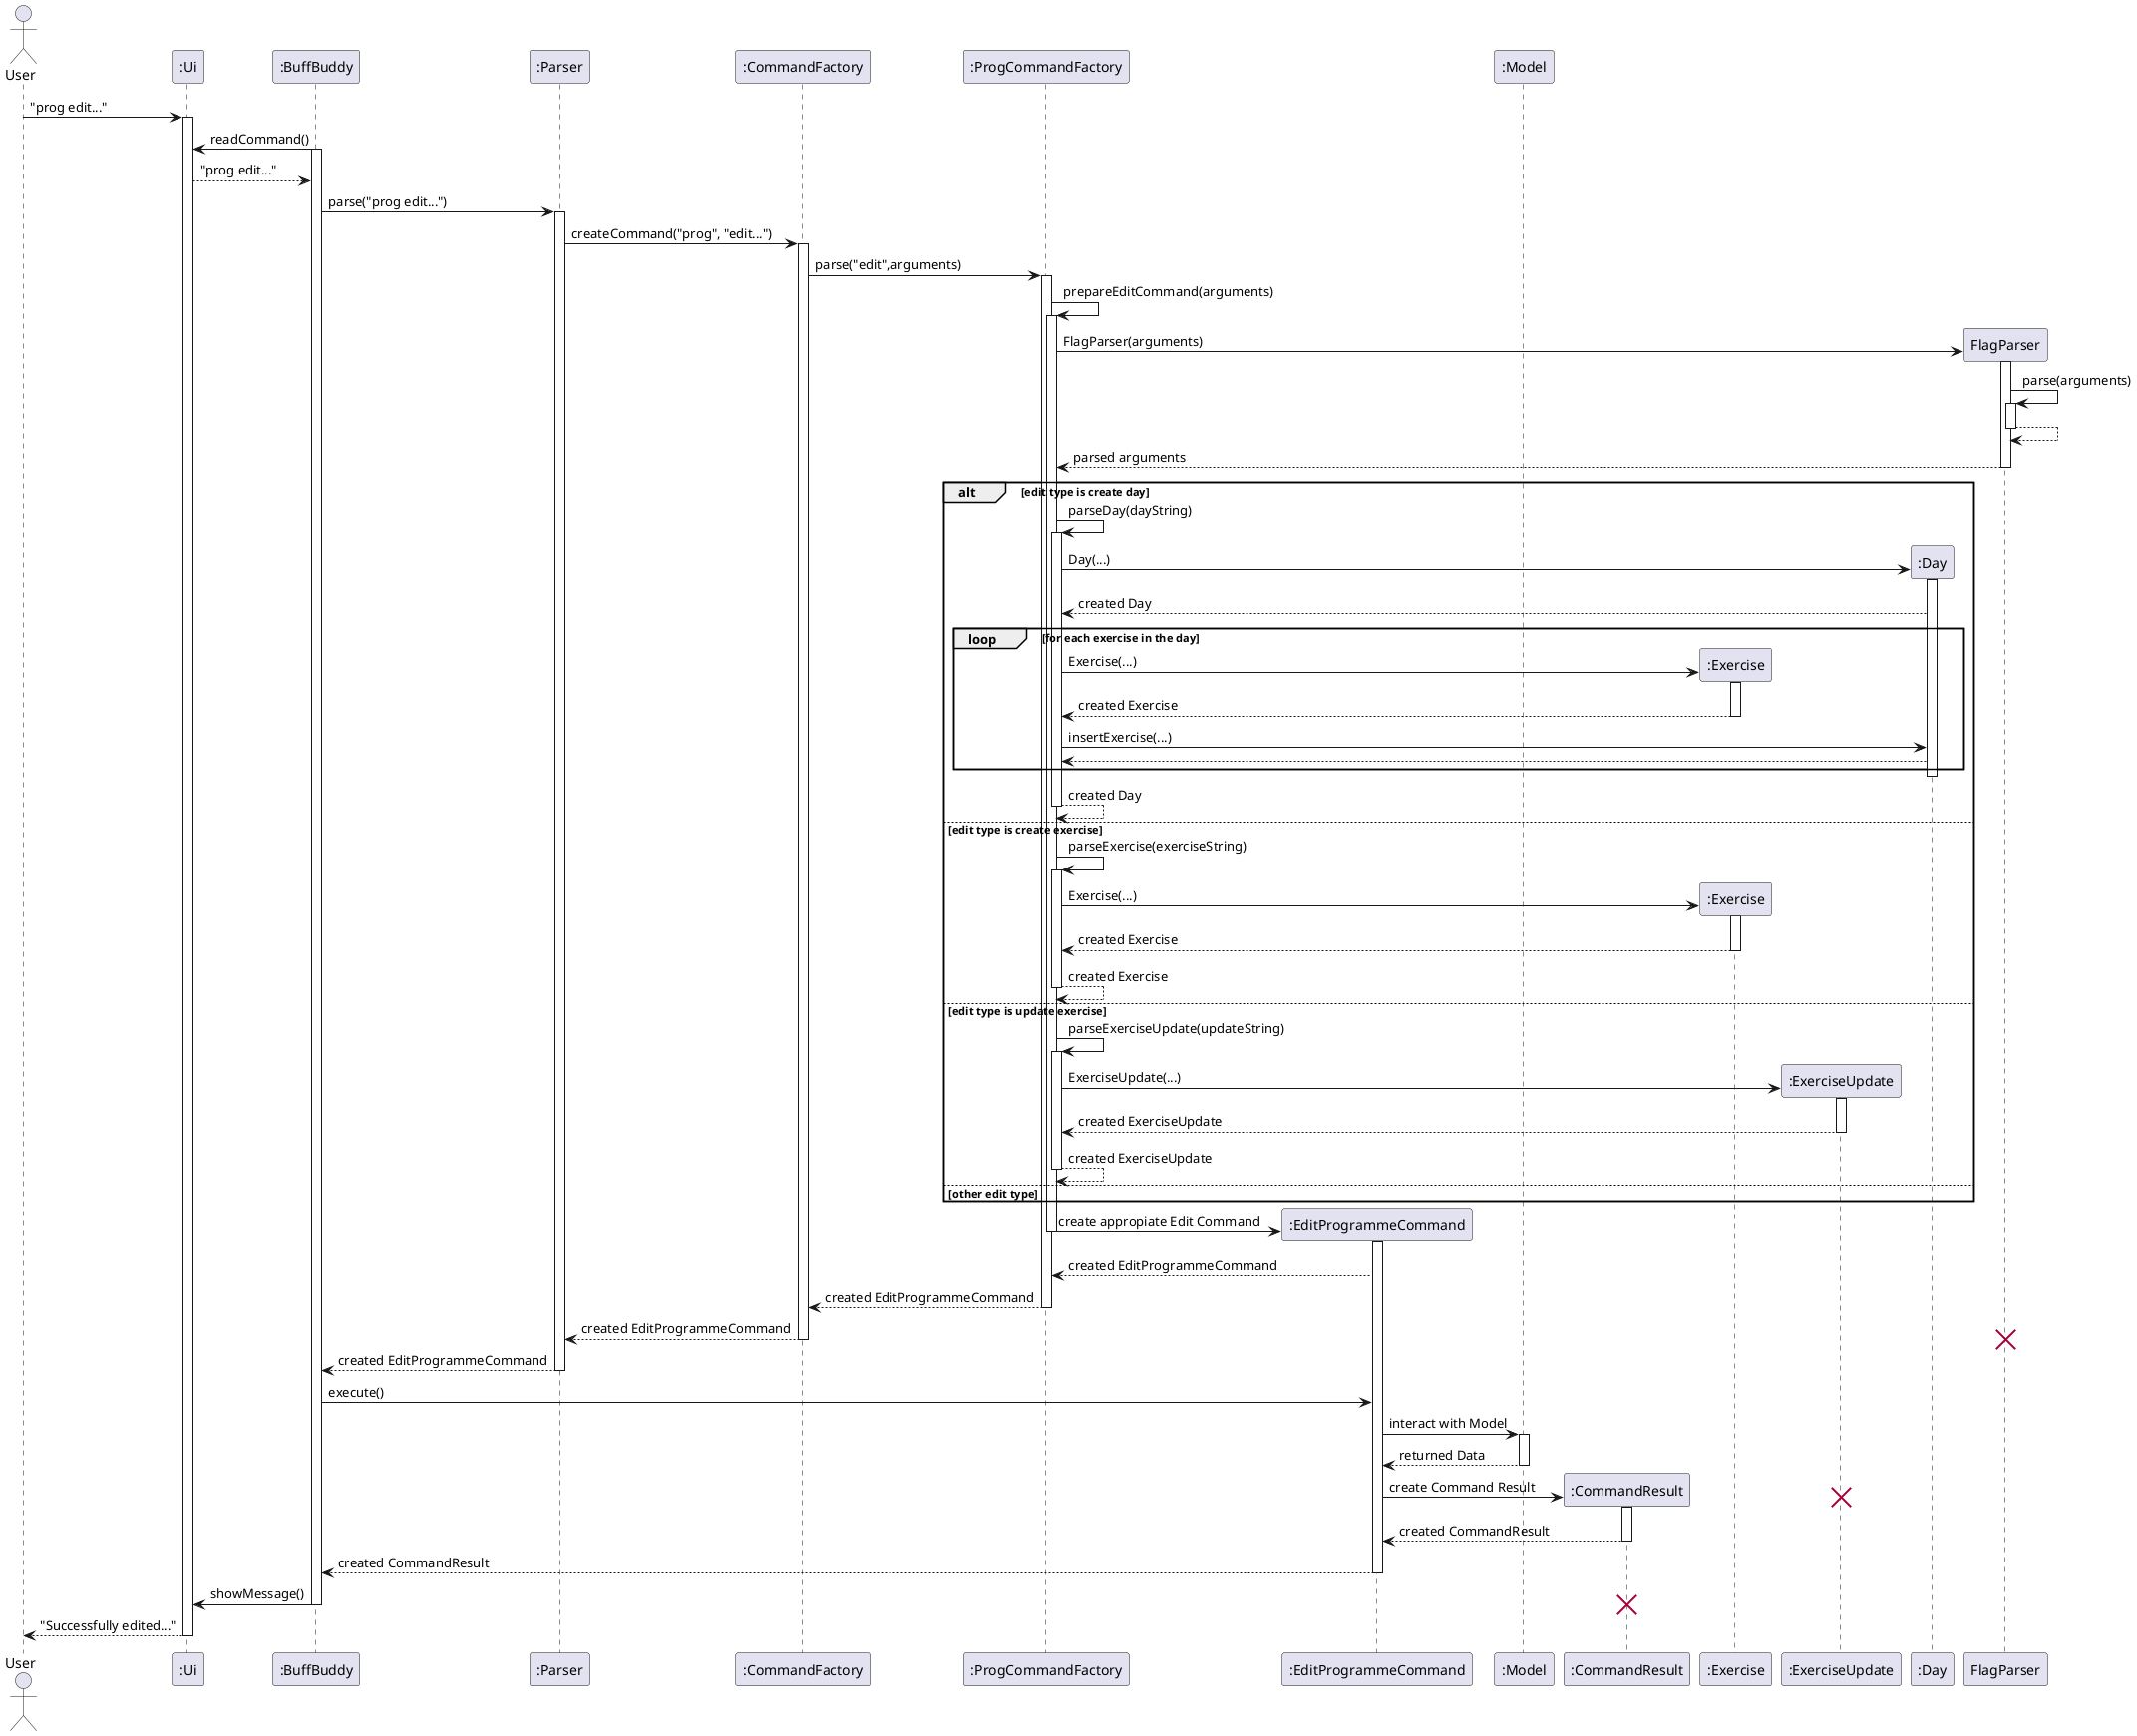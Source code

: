 @startuml
actor User
participant ":Ui" as Ui
participant ":BuffBuddy" as BuffBuddy
participant ":Parser" as Parser
participant ":CommandFactory" as CommandFactory
participant ":ProgCommandFactory" as ProgCommandFactory
participant ":EditProgrammeCommand" as Command
participant ":Model" as Model
participant ":CommandResult" as CommandResult
participant ":Exercise" as Exercise
participant ":ExerciseUpdate" as ExerciseUpdate
participant ":Day" as Day

User -> Ui : "prog edit..."
activate Ui
BuffBuddy -> Ui: readCommand()
activate BuffBuddy
Ui --> BuffBuddy : "prog edit..."

BuffBuddy -> Parser : parse("prog edit...")
activate Parser

Parser -> CommandFactory : createCommand("prog", "edit...")

activate CommandFactory

CommandFactory -> ProgCommandFactory : parse("edit",arguments)

activate ProgCommandFactory

ProgCommandFactory -> ProgCommandFactory : prepareEditCommand(arguments)
activate ProgCommandFactory

create FlagParser

ProgCommandFactory -> FlagParser: FlagParser(arguments)
activate FlagParser
FlagParser -> FlagParser : parse(arguments)
activate FlagParser
FlagParser --> FlagParser
deactivate FlagParser
ProgCommandFactory <-- FlagParser: parsed arguments
deactivate FlagParser

alt edit type is create day
    ProgCommandFactory -> ProgCommandFactory: parseDay(dayString)
    activate ProgCommandFactory
    create Day
    ProgCommandFactory -> Day : Day(...)
    activate Day
    ProgCommandFactory <-- Day: created Day


    loop for each exercise in the day
        create Exercise
        ProgCommandFactory -> Exercise : Exercise(...)
        activate Exercise
        ProgCommandFactory <-- Exercise: created Exercise
        deactivate Exercise
        ProgCommandFactory -> Day : insertExercise(...)
        ProgCommandFactory <-- Day
    end

    deactivate Day
    ProgCommandFactory --> ProgCommandFactory: created Day
    deactivate ProgCommandFactory
else edit type is create exercise
    ProgCommandFactory -> ProgCommandFactory: parseExercise(exerciseString)
    activate ProgCommandFactory
    create Exercise
    ProgCommandFactory -> Exercise: Exercise(...)
    activate Exercise
    ProgCommandFactory <-- Exercise: created Exercise
    deactivate Exercise
    ProgCommandFactory --> ProgCommandFactory: created Exercise
    deactivate ProgCommandFactory
else  edit type is update exercise
    ProgCommandFactory -> ProgCommandFactory: parseExerciseUpdate(updateString)
    activate ProgCommandFactory
    create ExerciseUpdate
    ProgCommandFactory -> ExerciseUpdate: ExerciseUpdate(...)
    activate ExerciseUpdate
    ProgCommandFactory <-- ExerciseUpdate: created ExerciseUpdate
    deactivate ExerciseUpdate
    ProgCommandFactory --> ProgCommandFactory: created ExerciseUpdate

    deactivate ProgCommandFactory
else other edit type
end
create Command
ProgCommandFactory -> Command : create appropiate Edit Command

deactivate ProgCommandFactory

activate Command
ProgCommandFactory <-- Command : created EditProgrammeCommand
CommandFactory <-- ProgCommandFactory : created EditProgrammeCommand
deactivate ProgCommandFactory

Parser <-- CommandFactory : created EditProgrammeCommand
destroy FlagParser
deactivate CommandFactory


BuffBuddy <-- Parser : created EditProgrammeCommand
deactivate Parser

BuffBuddy -> Command : execute()


Command -> Model : interact with Model
activate Model
Command <-- Model: returned Data
deactivate Model

create CommandResult
Command -> CommandResult: create Command Result
destroy ExerciseUpdate


activate CommandResult
Command <-- CommandResult : created CommandResult
deactivate CommandResult
BuffBuddy <-- Command: created CommandResult
deactivate Command

BuffBuddy -> Ui : showMessage()
destroy CommandResult
deactivate BuffBuddy

User <-- Ui : "Successfully edited..."
deactivate Ui

@enduml